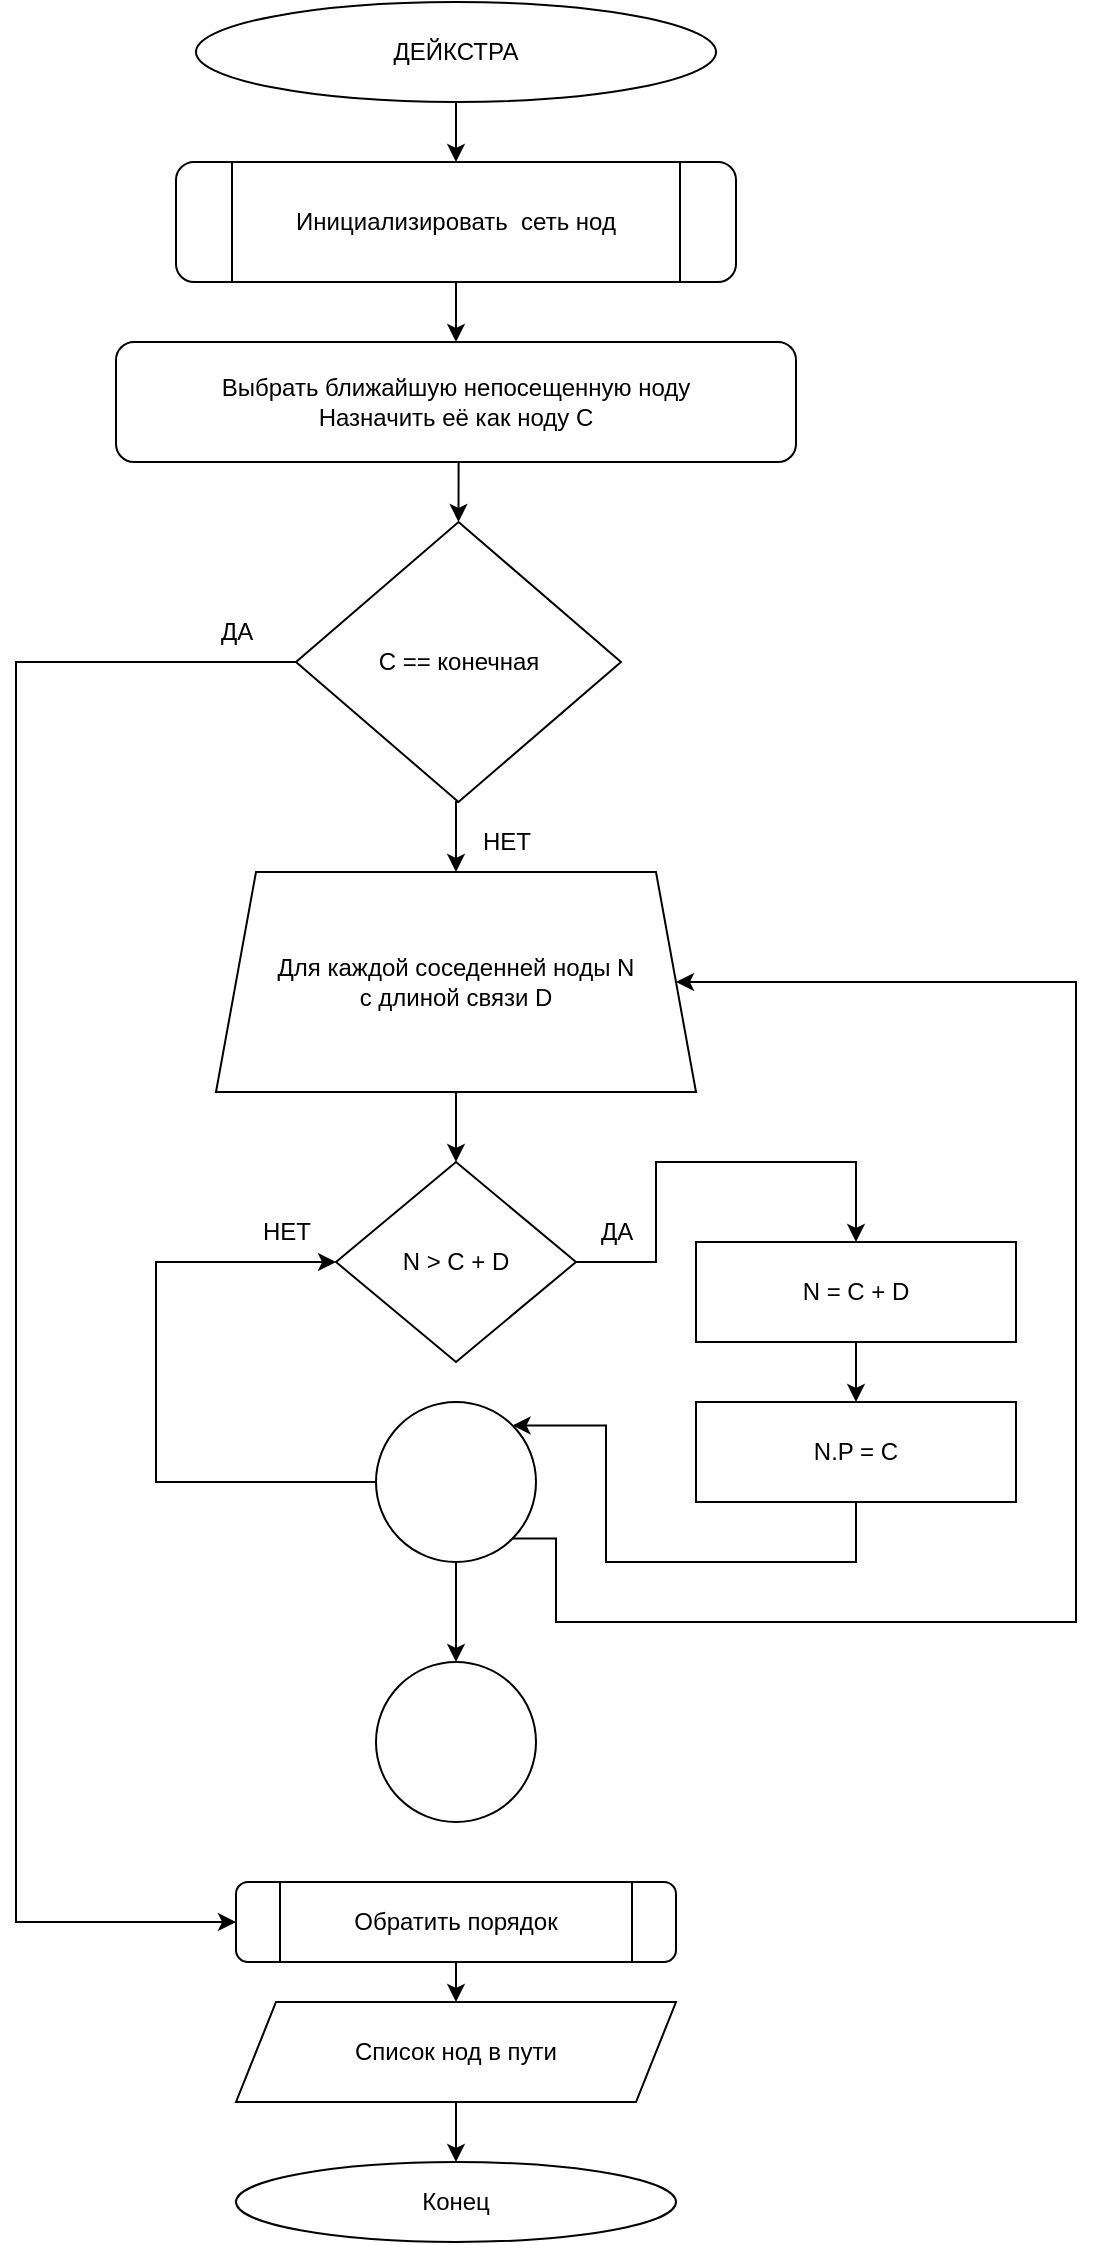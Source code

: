 <mxfile version="20.8.13" type="github">
  <diagram name="Страница 1" id="tX1SHIYQduVF-hHsY0a2">
    <mxGraphModel dx="791" dy="669" grid="1" gridSize="10" guides="1" tooltips="1" connect="1" arrows="1" fold="1" page="1" pageScale="1" pageWidth="827" pageHeight="1169" math="0" shadow="0">
      <root>
        <mxCell id="0" />
        <mxCell id="1" parent="0" />
        <mxCell id="8QwyqLwO_ubi6OeIbo5z-3" style="edgeStyle=orthogonalEdgeStyle;rounded=0;orthogonalLoop=1;jettySize=auto;html=1;exitX=0.5;exitY=1;exitDx=0;exitDy=0;entryX=0.5;entryY=0;entryDx=0;entryDy=0;" edge="1" parent="1" source="8QwyqLwO_ubi6OeIbo5z-1" target="8QwyqLwO_ubi6OeIbo5z-2">
          <mxGeometry relative="1" as="geometry" />
        </mxCell>
        <mxCell id="8QwyqLwO_ubi6OeIbo5z-1" value="ДЕЙКСТРА" style="ellipse;whiteSpace=wrap;html=1;" vertex="1" parent="1">
          <mxGeometry x="270" y="20" width="260" height="50" as="geometry" />
        </mxCell>
        <mxCell id="8QwyqLwO_ubi6OeIbo5z-5" style="edgeStyle=orthogonalEdgeStyle;rounded=0;orthogonalLoop=1;jettySize=auto;html=1;exitX=0.5;exitY=1;exitDx=0;exitDy=0;entryX=0.5;entryY=0;entryDx=0;entryDy=0;" edge="1" parent="1" source="8QwyqLwO_ubi6OeIbo5z-2" target="8QwyqLwO_ubi6OeIbo5z-4">
          <mxGeometry relative="1" as="geometry" />
        </mxCell>
        <mxCell id="8QwyqLwO_ubi6OeIbo5z-2" value="Инициализировать&amp;nbsp; сеть нод" style="shape=process;whiteSpace=wrap;html=1;backgroundOutline=1;rounded=1;" vertex="1" parent="1">
          <mxGeometry x="260" y="100" width="280" height="60" as="geometry" />
        </mxCell>
        <mxCell id="8QwyqLwO_ubi6OeIbo5z-7" style="edgeStyle=orthogonalEdgeStyle;rounded=0;orthogonalLoop=1;jettySize=auto;html=1;exitX=0.5;exitY=1;exitDx=0;exitDy=0;entryX=0.5;entryY=0;entryDx=0;entryDy=0;" edge="1" parent="1" source="8QwyqLwO_ubi6OeIbo5z-4" target="8QwyqLwO_ubi6OeIbo5z-6">
          <mxGeometry relative="1" as="geometry" />
        </mxCell>
        <mxCell id="8QwyqLwO_ubi6OeIbo5z-4" value="Выбрать ближайшую непосещенную ноду&lt;br&gt;Назначить её как ноду С" style="rounded=1;whiteSpace=wrap;html=1;" vertex="1" parent="1">
          <mxGeometry x="230" y="190" width="340" height="60" as="geometry" />
        </mxCell>
        <mxCell id="8QwyqLwO_ubi6OeIbo5z-10" style="edgeStyle=orthogonalEdgeStyle;rounded=0;orthogonalLoop=1;jettySize=auto;html=1;exitX=0.5;exitY=1;exitDx=0;exitDy=0;entryX=0.5;entryY=0;entryDx=0;entryDy=0;" edge="1" parent="1" source="8QwyqLwO_ubi6OeIbo5z-6" target="8QwyqLwO_ubi6OeIbo5z-9">
          <mxGeometry relative="1" as="geometry" />
        </mxCell>
        <mxCell id="8QwyqLwO_ubi6OeIbo5z-31" style="edgeStyle=orthogonalEdgeStyle;rounded=0;orthogonalLoop=1;jettySize=auto;html=1;entryX=0;entryY=0.5;entryDx=0;entryDy=0;" edge="1" parent="1" source="8QwyqLwO_ubi6OeIbo5z-6" target="8QwyqLwO_ubi6OeIbo5z-36">
          <mxGeometry relative="1" as="geometry">
            <mxPoint x="291.25" y="980" as="targetPoint" />
            <Array as="points">
              <mxPoint x="180" y="350" />
              <mxPoint x="180" y="980" />
            </Array>
          </mxGeometry>
        </mxCell>
        <mxCell id="8QwyqLwO_ubi6OeIbo5z-6" value="С == конечная" style="rhombus;whiteSpace=wrap;html=1;" vertex="1" parent="1">
          <mxGeometry x="320" y="280" width="162.5" height="140" as="geometry" />
        </mxCell>
        <mxCell id="8QwyqLwO_ubi6OeIbo5z-20" style="edgeStyle=orthogonalEdgeStyle;rounded=0;orthogonalLoop=1;jettySize=auto;html=1;exitX=0.5;exitY=1;exitDx=0;exitDy=0;entryX=0.5;entryY=0;entryDx=0;entryDy=0;" edge="1" parent="1" source="8QwyqLwO_ubi6OeIbo5z-9" target="8QwyqLwO_ubi6OeIbo5z-12">
          <mxGeometry relative="1" as="geometry" />
        </mxCell>
        <mxCell id="8QwyqLwO_ubi6OeIbo5z-9" value="Для каждой соседенней ноды N&lt;br&gt;с длиной связи D" style="shape=trapezoid;perimeter=trapezoidPerimeter;whiteSpace=wrap;html=1;fixedSize=1;" vertex="1" parent="1">
          <mxGeometry x="280" y="455" width="240" height="110" as="geometry" />
        </mxCell>
        <mxCell id="8QwyqLwO_ubi6OeIbo5z-11" style="edgeStyle=orthogonalEdgeStyle;rounded=0;orthogonalLoop=1;jettySize=auto;html=1;exitX=0.5;exitY=1;exitDx=0;exitDy=0;" edge="1" parent="1" source="8QwyqLwO_ubi6OeIbo5z-1" target="8QwyqLwO_ubi6OeIbo5z-1">
          <mxGeometry relative="1" as="geometry" />
        </mxCell>
        <mxCell id="8QwyqLwO_ubi6OeIbo5z-15" style="edgeStyle=orthogonalEdgeStyle;rounded=0;orthogonalLoop=1;jettySize=auto;html=1;entryX=0.5;entryY=0;entryDx=0;entryDy=0;" edge="1" parent="1" source="8QwyqLwO_ubi6OeIbo5z-12" target="8QwyqLwO_ubi6OeIbo5z-13">
          <mxGeometry relative="1" as="geometry">
            <Array as="points">
              <mxPoint x="500" y="650" />
              <mxPoint x="500" y="600" />
              <mxPoint x="600" y="600" />
            </Array>
          </mxGeometry>
        </mxCell>
        <mxCell id="8QwyqLwO_ubi6OeIbo5z-12" value="N &amp;gt; C + D" style="rhombus;whiteSpace=wrap;html=1;" vertex="1" parent="1">
          <mxGeometry x="340" y="600" width="120" height="100" as="geometry" />
        </mxCell>
        <mxCell id="8QwyqLwO_ubi6OeIbo5z-16" style="edgeStyle=orthogonalEdgeStyle;rounded=0;orthogonalLoop=1;jettySize=auto;html=1;exitX=0.5;exitY=1;exitDx=0;exitDy=0;entryX=0.5;entryY=0;entryDx=0;entryDy=0;" edge="1" parent="1" source="8QwyqLwO_ubi6OeIbo5z-13" target="8QwyqLwO_ubi6OeIbo5z-14">
          <mxGeometry relative="1" as="geometry">
            <Array as="points">
              <mxPoint x="600" y="720" />
            </Array>
          </mxGeometry>
        </mxCell>
        <mxCell id="8QwyqLwO_ubi6OeIbo5z-13" value="N = C + D" style="rounded=0;whiteSpace=wrap;html=1;" vertex="1" parent="1">
          <mxGeometry x="520" y="640" width="160" height="50" as="geometry" />
        </mxCell>
        <mxCell id="8QwyqLwO_ubi6OeIbo5z-18" style="edgeStyle=orthogonalEdgeStyle;rounded=0;orthogonalLoop=1;jettySize=auto;html=1;exitX=0.5;exitY=1;exitDx=0;exitDy=0;entryX=1;entryY=0;entryDx=0;entryDy=0;" edge="1" parent="1" source="8QwyqLwO_ubi6OeIbo5z-14" target="8QwyqLwO_ubi6OeIbo5z-17">
          <mxGeometry relative="1" as="geometry">
            <Array as="points">
              <mxPoint x="600" y="800" />
              <mxPoint x="475" y="800" />
              <mxPoint x="475" y="732" />
            </Array>
          </mxGeometry>
        </mxCell>
        <mxCell id="8QwyqLwO_ubi6OeIbo5z-14" value="N.P = C" style="rounded=0;whiteSpace=wrap;html=1;" vertex="1" parent="1">
          <mxGeometry x="520" y="720" width="160" height="50" as="geometry" />
        </mxCell>
        <mxCell id="8QwyqLwO_ubi6OeIbo5z-19" style="edgeStyle=orthogonalEdgeStyle;rounded=0;orthogonalLoop=1;jettySize=auto;html=1;exitX=0;exitY=0.5;exitDx=0;exitDy=0;entryX=0;entryY=0.5;entryDx=0;entryDy=0;" edge="1" parent="1" source="8QwyqLwO_ubi6OeIbo5z-17" target="8QwyqLwO_ubi6OeIbo5z-12">
          <mxGeometry relative="1" as="geometry">
            <Array as="points">
              <mxPoint x="250" y="760" />
              <mxPoint x="250" y="650" />
            </Array>
          </mxGeometry>
        </mxCell>
        <mxCell id="8QwyqLwO_ubi6OeIbo5z-21" style="edgeStyle=orthogonalEdgeStyle;rounded=0;orthogonalLoop=1;jettySize=auto;html=1;exitX=1;exitY=1;exitDx=0;exitDy=0;entryX=1;entryY=0.5;entryDx=0;entryDy=0;" edge="1" parent="1" source="8QwyqLwO_ubi6OeIbo5z-17" target="8QwyqLwO_ubi6OeIbo5z-9">
          <mxGeometry relative="1" as="geometry">
            <Array as="points">
              <mxPoint x="450" y="788" />
              <mxPoint x="450" y="830" />
              <mxPoint x="710" y="830" />
              <mxPoint x="710" y="510" />
            </Array>
          </mxGeometry>
        </mxCell>
        <mxCell id="8QwyqLwO_ubi6OeIbo5z-24" style="edgeStyle=orthogonalEdgeStyle;rounded=0;orthogonalLoop=1;jettySize=auto;html=1;exitX=0.5;exitY=1;exitDx=0;exitDy=0;entryX=0.5;entryY=0;entryDx=0;entryDy=0;" edge="1" parent="1" source="8QwyqLwO_ubi6OeIbo5z-17" target="8QwyqLwO_ubi6OeIbo5z-22">
          <mxGeometry relative="1" as="geometry" />
        </mxCell>
        <mxCell id="8QwyqLwO_ubi6OeIbo5z-17" value="" style="ellipse;whiteSpace=wrap;html=1;aspect=fixed;" vertex="1" parent="1">
          <mxGeometry x="360" y="720" width="80" height="80" as="geometry" />
        </mxCell>
        <mxCell id="8QwyqLwO_ubi6OeIbo5z-22" value="" style="ellipse;whiteSpace=wrap;html=1;aspect=fixed;" vertex="1" parent="1">
          <mxGeometry x="360" y="850" width="80" height="80" as="geometry" />
        </mxCell>
        <mxCell id="8QwyqLwO_ubi6OeIbo5z-28" style="edgeStyle=orthogonalEdgeStyle;rounded=0;orthogonalLoop=1;jettySize=auto;html=1;exitX=0.5;exitY=1;exitDx=0;exitDy=0;entryX=0.5;entryY=0;entryDx=0;entryDy=0;" edge="1" parent="1" target="8QwyqLwO_ubi6OeIbo5z-27">
          <mxGeometry relative="1" as="geometry">
            <mxPoint x="401.25" y="1000" as="sourcePoint" />
          </mxGeometry>
        </mxCell>
        <mxCell id="8QwyqLwO_ubi6OeIbo5z-30" style="edgeStyle=orthogonalEdgeStyle;rounded=0;orthogonalLoop=1;jettySize=auto;html=1;exitX=0.5;exitY=1;exitDx=0;exitDy=0;entryX=0.5;entryY=0;entryDx=0;entryDy=0;" edge="1" parent="1" source="8QwyqLwO_ubi6OeIbo5z-27" target="8QwyqLwO_ubi6OeIbo5z-29">
          <mxGeometry relative="1" as="geometry" />
        </mxCell>
        <mxCell id="8QwyqLwO_ubi6OeIbo5z-27" value="Список нод в пути" style="shape=parallelogram;perimeter=parallelogramPerimeter;whiteSpace=wrap;html=1;fixedSize=1;" vertex="1" parent="1">
          <mxGeometry x="290" y="1020" width="220" height="50" as="geometry" />
        </mxCell>
        <mxCell id="8QwyqLwO_ubi6OeIbo5z-29" value="Конец" style="ellipse;whiteSpace=wrap;html=1;" vertex="1" parent="1">
          <mxGeometry x="290" y="1100" width="220" height="40" as="geometry" />
        </mxCell>
        <mxCell id="8QwyqLwO_ubi6OeIbo5z-32" value="НЕТ" style="text;html=1;align=center;verticalAlign=middle;resizable=0;points=[];autosize=1;strokeColor=none;fillColor=none;" vertex="1" parent="1">
          <mxGeometry x="290" y="620" width="50" height="30" as="geometry" />
        </mxCell>
        <mxCell id="8QwyqLwO_ubi6OeIbo5z-33" value="ДА" style="text;html=1;align=center;verticalAlign=middle;resizable=0;points=[];autosize=1;strokeColor=none;fillColor=none;" vertex="1" parent="1">
          <mxGeometry x="460" y="620" width="40" height="30" as="geometry" />
        </mxCell>
        <mxCell id="8QwyqLwO_ubi6OeIbo5z-34" value="ДА" style="text;html=1;align=center;verticalAlign=middle;resizable=0;points=[];autosize=1;strokeColor=none;fillColor=none;" vertex="1" parent="1">
          <mxGeometry x="270" y="320" width="40" height="30" as="geometry" />
        </mxCell>
        <mxCell id="8QwyqLwO_ubi6OeIbo5z-35" value="НЕТ" style="text;html=1;align=center;verticalAlign=middle;resizable=0;points=[];autosize=1;strokeColor=none;fillColor=none;" vertex="1" parent="1">
          <mxGeometry x="400" y="425" width="50" height="30" as="geometry" />
        </mxCell>
        <mxCell id="8QwyqLwO_ubi6OeIbo5z-36" value="Обратить порядок" style="shape=process;whiteSpace=wrap;html=1;backgroundOutline=1;rounded=1;" vertex="1" parent="1">
          <mxGeometry x="290" y="960" width="220" height="40" as="geometry" />
        </mxCell>
      </root>
    </mxGraphModel>
  </diagram>
</mxfile>
